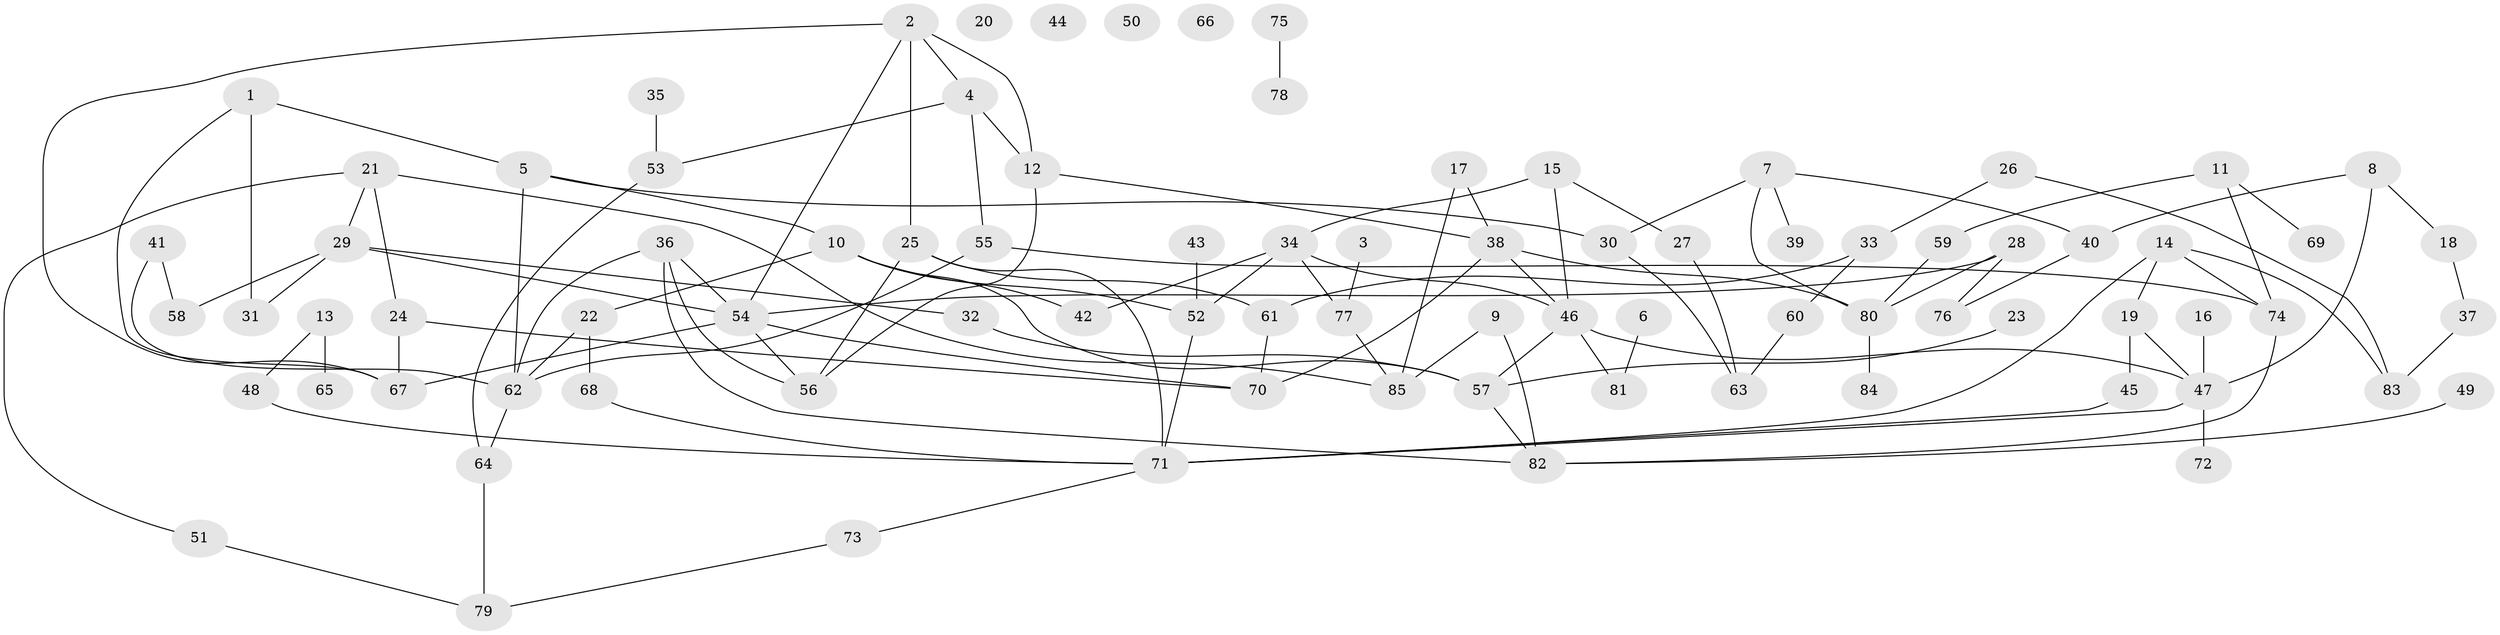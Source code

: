 // Generated by graph-tools (version 1.1) at 2025/39/03/09/25 04:39:29]
// undirected, 85 vertices, 121 edges
graph export_dot {
graph [start="1"]
  node [color=gray90,style=filled];
  1;
  2;
  3;
  4;
  5;
  6;
  7;
  8;
  9;
  10;
  11;
  12;
  13;
  14;
  15;
  16;
  17;
  18;
  19;
  20;
  21;
  22;
  23;
  24;
  25;
  26;
  27;
  28;
  29;
  30;
  31;
  32;
  33;
  34;
  35;
  36;
  37;
  38;
  39;
  40;
  41;
  42;
  43;
  44;
  45;
  46;
  47;
  48;
  49;
  50;
  51;
  52;
  53;
  54;
  55;
  56;
  57;
  58;
  59;
  60;
  61;
  62;
  63;
  64;
  65;
  66;
  67;
  68;
  69;
  70;
  71;
  72;
  73;
  74;
  75;
  76;
  77;
  78;
  79;
  80;
  81;
  82;
  83;
  84;
  85;
  1 -- 5;
  1 -- 31;
  1 -- 67;
  2 -- 4;
  2 -- 12;
  2 -- 25;
  2 -- 54;
  2 -- 67;
  3 -- 77;
  4 -- 12;
  4 -- 53;
  4 -- 55;
  5 -- 10;
  5 -- 30;
  5 -- 62;
  6 -- 81;
  7 -- 30;
  7 -- 39;
  7 -- 40;
  7 -- 80;
  8 -- 18;
  8 -- 40;
  8 -- 47;
  9 -- 82;
  9 -- 85;
  10 -- 22;
  10 -- 42;
  10 -- 52;
  10 -- 57;
  11 -- 59;
  11 -- 69;
  11 -- 74;
  12 -- 38;
  12 -- 56;
  13 -- 48;
  13 -- 65;
  14 -- 19;
  14 -- 71;
  14 -- 74;
  14 -- 83;
  15 -- 27;
  15 -- 34;
  15 -- 46;
  16 -- 47;
  17 -- 38;
  17 -- 85;
  18 -- 37;
  19 -- 45;
  19 -- 47;
  21 -- 24;
  21 -- 29;
  21 -- 51;
  21 -- 85;
  22 -- 62;
  22 -- 68;
  23 -- 57;
  24 -- 67;
  24 -- 70;
  25 -- 56;
  25 -- 61;
  25 -- 71;
  26 -- 33;
  26 -- 83;
  27 -- 63;
  28 -- 54;
  28 -- 76;
  28 -- 80;
  29 -- 31;
  29 -- 32;
  29 -- 54;
  29 -- 58;
  30 -- 63;
  32 -- 57;
  33 -- 60;
  33 -- 61;
  34 -- 42;
  34 -- 46;
  34 -- 52;
  34 -- 77;
  35 -- 53;
  36 -- 54;
  36 -- 56;
  36 -- 62;
  36 -- 82;
  37 -- 83;
  38 -- 46;
  38 -- 70;
  38 -- 80;
  40 -- 76;
  41 -- 58;
  41 -- 62;
  43 -- 52;
  45 -- 71;
  46 -- 47;
  46 -- 57;
  46 -- 81;
  47 -- 71;
  47 -- 72;
  48 -- 71;
  49 -- 82;
  51 -- 79;
  52 -- 71;
  53 -- 64;
  54 -- 56;
  54 -- 67;
  54 -- 70;
  55 -- 62;
  55 -- 74;
  57 -- 82;
  59 -- 80;
  60 -- 63;
  61 -- 70;
  62 -- 64;
  64 -- 79;
  68 -- 71;
  71 -- 73;
  73 -- 79;
  74 -- 82;
  75 -- 78;
  77 -- 85;
  80 -- 84;
}
